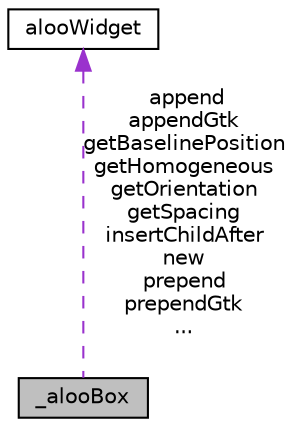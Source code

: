 digraph "_alooBox"
{
 // LATEX_PDF_SIZE
  edge [fontname="Helvetica",fontsize="10",labelfontname="Helvetica",labelfontsize="10"];
  node [fontname="Helvetica",fontsize="10",shape=record];
  Node1 [label="_alooBox",height=0.2,width=0.4,color="black", fillcolor="grey75", style="filled", fontcolor="black",tooltip=" "];
  Node2 -> Node1 [dir="back",color="darkorchid3",fontsize="10",style="dashed",label=" append\nappendGtk\ngetBaselinePosition\ngetHomogeneous\ngetOrientation\ngetSpacing\ninsertChildAfter\nnew\nprepend\nprependGtk\n..." ,fontname="Helvetica"];
  Node2 [label="alooWidget",height=0.2,width=0.4,color="black", fillcolor="white", style="filled",URL="$structalooWidget.html",tooltip="widget for my aloo library"];
}
